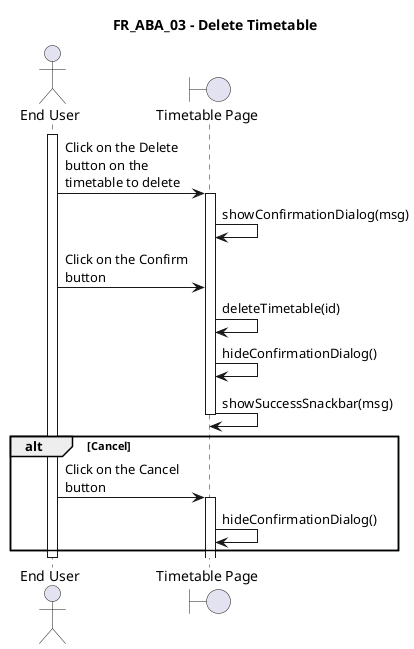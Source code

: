 @startuml FR_ABA_03
title FR_ABA_03 - Delete Timetable
skinparam maxMessageSize 125

actor "End User" as eu
boundary "Timetable Page" as fe
' control "TimetableController" as ct
' entity "Timetable" as en
' database "Database" as db

activate eu

eu -> fe ++ : Click on the Delete button on the timetable to delete
fe -> fe : showConfirmationDialog(msg)
eu -> fe : Click on the Confirm button

fe -> fe : deleteTimetable(id)
fe -> fe : hideConfirmationDialog()
fe -> fe -- : showSuccessSnackbar(msg)

alt Cancel
    eu -> fe ++ : Click on the Cancel button
    fe -> fe : hideConfirmationDialog()
end



deactivate eu

@enduml